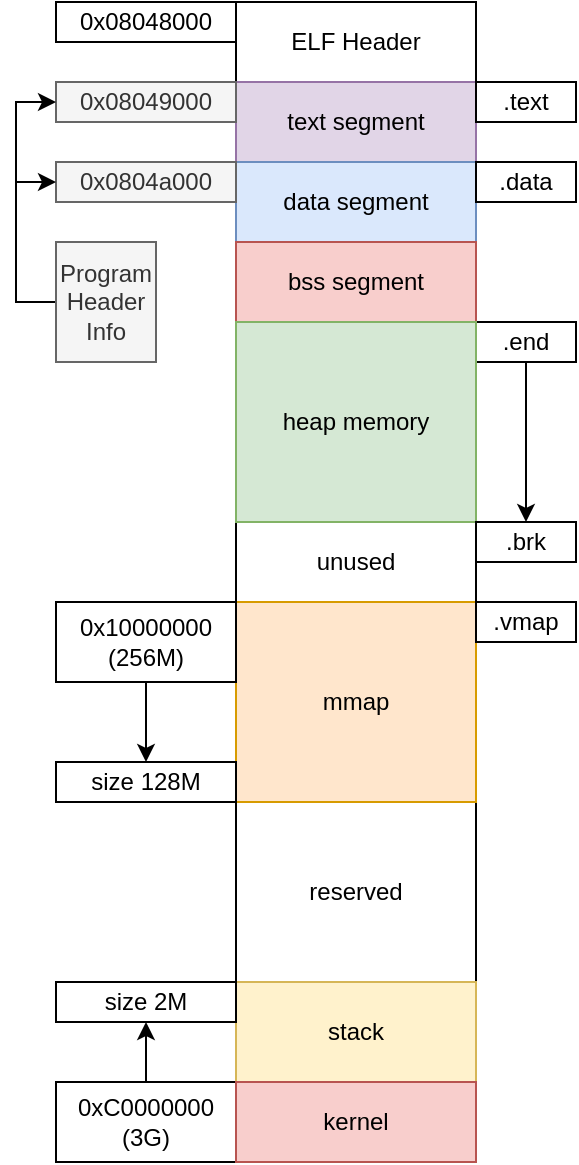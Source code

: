 <mxfile version="25.0.1">
  <diagram name="第 1 页" id="or37fUBgZXqje_kC6tFZ">
    <mxGraphModel dx="1595" dy="303" grid="0" gridSize="10" guides="1" tooltips="1" connect="1" arrows="1" fold="1" page="0" pageScale="1" pageWidth="827" pageHeight="1169" math="0" shadow="0">
      <root>
        <mxCell id="0" />
        <mxCell id="1" parent="0" />
        <mxCell id="Ak3Mdn1xJex_1buuIK5O-12" value="unused" style="rounded=0;whiteSpace=wrap;html=1;" vertex="1" parent="1">
          <mxGeometry x="100" y="670" width="120" height="40" as="geometry" />
        </mxCell>
        <mxCell id="Ak3Mdn1xJex_1buuIK5O-18" value="reserved" style="rounded=0;whiteSpace=wrap;html=1;" vertex="1" parent="1">
          <mxGeometry x="100" y="810" width="120" height="90" as="geometry" />
        </mxCell>
        <mxCell id="Ak3Mdn1xJex_1buuIK5O-1" value="ELF Header" style="rounded=0;whiteSpace=wrap;html=1;" vertex="1" parent="1">
          <mxGeometry x="100" y="410" width="120" height="40" as="geometry" />
        </mxCell>
        <mxCell id="Ak3Mdn1xJex_1buuIK5O-2" value="0x08048000" style="rounded=0;whiteSpace=wrap;html=1;" vertex="1" parent="1">
          <mxGeometry x="10" y="410" width="90" height="20" as="geometry" />
        </mxCell>
        <mxCell id="Ak3Mdn1xJex_1buuIK5O-3" value="text segment" style="rounded=0;whiteSpace=wrap;html=1;fillColor=#e1d5e7;strokeColor=#9673a6;" vertex="1" parent="1">
          <mxGeometry x="100" y="450" width="120" height="40" as="geometry" />
        </mxCell>
        <mxCell id="Ak3Mdn1xJex_1buuIK5O-4" value="0x08049000" style="rounded=0;whiteSpace=wrap;html=1;fillColor=#f5f5f5;fontColor=#333333;strokeColor=#666666;" vertex="1" parent="1">
          <mxGeometry x="10" y="450" width="90" height="20" as="geometry" />
        </mxCell>
        <mxCell id="Ak3Mdn1xJex_1buuIK5O-5" value="data segment" style="rounded=0;whiteSpace=wrap;html=1;fillColor=#dae8fc;strokeColor=#6c8ebf;" vertex="1" parent="1">
          <mxGeometry x="100" y="490" width="120" height="40" as="geometry" />
        </mxCell>
        <mxCell id="Ak3Mdn1xJex_1buuIK5O-6" value="bss segment" style="rounded=0;whiteSpace=wrap;html=1;fillColor=#f8cecc;strokeColor=#b85450;" vertex="1" parent="1">
          <mxGeometry x="100" y="530" width="120" height="40" as="geometry" />
        </mxCell>
        <mxCell id="Ak3Mdn1xJex_1buuIK5O-17" style="edgeStyle=orthogonalEdgeStyle;rounded=0;orthogonalLoop=1;jettySize=auto;html=1;entryX=0.5;entryY=0;entryDx=0;entryDy=0;" edge="1" parent="1" source="Ak3Mdn1xJex_1buuIK5O-7" target="Ak3Mdn1xJex_1buuIK5O-13">
          <mxGeometry relative="1" as="geometry" />
        </mxCell>
        <mxCell id="Ak3Mdn1xJex_1buuIK5O-7" value=".end" style="rounded=0;whiteSpace=wrap;html=1;" vertex="1" parent="1">
          <mxGeometry x="220" y="570" width="50" height="20" as="geometry" />
        </mxCell>
        <mxCell id="Ak3Mdn1xJex_1buuIK5O-8" value=".text" style="rounded=0;whiteSpace=wrap;html=1;" vertex="1" parent="1">
          <mxGeometry x="220" y="450" width="50" height="20" as="geometry" />
        </mxCell>
        <mxCell id="Ak3Mdn1xJex_1buuIK5O-9" value=".data" style="rounded=0;whiteSpace=wrap;html=1;" vertex="1" parent="1">
          <mxGeometry x="220" y="490" width="50" height="20" as="geometry" />
        </mxCell>
        <mxCell id="Ak3Mdn1xJex_1buuIK5O-10" value="heap memory" style="rounded=0;whiteSpace=wrap;html=1;fillColor=#d5e8d4;strokeColor=#82b366;" vertex="1" parent="1">
          <mxGeometry x="100" y="570" width="120" height="100" as="geometry" />
        </mxCell>
        <mxCell id="Ak3Mdn1xJex_1buuIK5O-13" value=".brk" style="rounded=0;whiteSpace=wrap;html=1;" vertex="1" parent="1">
          <mxGeometry x="220" y="670" width="50" height="20" as="geometry" />
        </mxCell>
        <mxCell id="Ak3Mdn1xJex_1buuIK5O-14" value="mmap" style="rounded=0;whiteSpace=wrap;html=1;fillColor=#ffe6cc;strokeColor=#d79b00;" vertex="1" parent="1">
          <mxGeometry x="100" y="710" width="120" height="100" as="geometry" />
        </mxCell>
        <mxCell id="Ak3Mdn1xJex_1buuIK5O-15" value=".vmap" style="rounded=0;whiteSpace=wrap;html=1;" vertex="1" parent="1">
          <mxGeometry x="220" y="710" width="50" height="20" as="geometry" />
        </mxCell>
        <mxCell id="Ak3Mdn1xJex_1buuIK5O-28" style="edgeStyle=orthogonalEdgeStyle;rounded=0;orthogonalLoop=1;jettySize=auto;html=1;entryX=0.5;entryY=0;entryDx=0;entryDy=0;" edge="1" parent="1" source="Ak3Mdn1xJex_1buuIK5O-16" target="Ak3Mdn1xJex_1buuIK5O-27">
          <mxGeometry relative="1" as="geometry" />
        </mxCell>
        <mxCell id="Ak3Mdn1xJex_1buuIK5O-16" value="0x10000000&lt;div&gt;(256M)&lt;/div&gt;" style="rounded=0;whiteSpace=wrap;html=1;" vertex="1" parent="1">
          <mxGeometry x="10" y="710" width="90" height="40" as="geometry" />
        </mxCell>
        <mxCell id="Ak3Mdn1xJex_1buuIK5O-19" value="stack" style="rounded=0;whiteSpace=wrap;html=1;fillColor=#fff2cc;strokeColor=#d6b656;" vertex="1" parent="1">
          <mxGeometry x="100" y="900" width="120" height="50" as="geometry" />
        </mxCell>
        <mxCell id="Ak3Mdn1xJex_1buuIK5O-31" value="" style="edgeStyle=orthogonalEdgeStyle;rounded=0;orthogonalLoop=1;jettySize=auto;html=1;" edge="1" parent="1" source="Ak3Mdn1xJex_1buuIK5O-22" target="Ak3Mdn1xJex_1buuIK5O-26">
          <mxGeometry relative="1" as="geometry" />
        </mxCell>
        <mxCell id="Ak3Mdn1xJex_1buuIK5O-22" value="0xC0000000&lt;div&gt;(3G)&lt;/div&gt;" style="rounded=0;whiteSpace=wrap;html=1;" vertex="1" parent="1">
          <mxGeometry x="10" y="950" width="90" height="40" as="geometry" />
        </mxCell>
        <mxCell id="Ak3Mdn1xJex_1buuIK5O-26" value="size 2M" style="rounded=0;whiteSpace=wrap;html=1;" vertex="1" parent="1">
          <mxGeometry x="10" y="900" width="90" height="20" as="geometry" />
        </mxCell>
        <mxCell id="Ak3Mdn1xJex_1buuIK5O-27" value="size 128M" style="rounded=0;whiteSpace=wrap;html=1;" vertex="1" parent="1">
          <mxGeometry x="10" y="790" width="90" height="20" as="geometry" />
        </mxCell>
        <mxCell id="Ak3Mdn1xJex_1buuIK5O-32" value="kernel" style="rounded=0;whiteSpace=wrap;html=1;fillColor=#f8cecc;strokeColor=#b85450;" vertex="1" parent="1">
          <mxGeometry x="100" y="950" width="120" height="40" as="geometry" />
        </mxCell>
        <mxCell id="Ak3Mdn1xJex_1buuIK5O-34" value="0x0804a000" style="rounded=0;whiteSpace=wrap;html=1;fillColor=#f5f5f5;fontColor=#333333;strokeColor=#666666;" vertex="1" parent="1">
          <mxGeometry x="10" y="490" width="90" height="20" as="geometry" />
        </mxCell>
        <mxCell id="Ak3Mdn1xJex_1buuIK5O-38" style="edgeStyle=orthogonalEdgeStyle;rounded=0;orthogonalLoop=1;jettySize=auto;html=1;entryX=0;entryY=0.5;entryDx=0;entryDy=0;" edge="1" parent="1" source="Ak3Mdn1xJex_1buuIK5O-37" target="Ak3Mdn1xJex_1buuIK5O-4">
          <mxGeometry relative="1" as="geometry">
            <Array as="points">
              <mxPoint x="-10" y="560" />
              <mxPoint x="-10" y="460" />
            </Array>
          </mxGeometry>
        </mxCell>
        <mxCell id="Ak3Mdn1xJex_1buuIK5O-39" style="edgeStyle=orthogonalEdgeStyle;rounded=0;orthogonalLoop=1;jettySize=auto;html=1;entryX=0;entryY=0.5;entryDx=0;entryDy=0;" edge="1" parent="1" source="Ak3Mdn1xJex_1buuIK5O-37" target="Ak3Mdn1xJex_1buuIK5O-34">
          <mxGeometry relative="1" as="geometry">
            <Array as="points">
              <mxPoint x="-10" y="560" />
              <mxPoint x="-10" y="500" />
            </Array>
          </mxGeometry>
        </mxCell>
        <mxCell id="Ak3Mdn1xJex_1buuIK5O-37" value="Program Header&lt;div&gt;Info&lt;/div&gt;" style="rounded=0;whiteSpace=wrap;html=1;fillColor=#f5f5f5;fontColor=#333333;strokeColor=#666666;" vertex="1" parent="1">
          <mxGeometry x="10" y="530" width="50" height="60" as="geometry" />
        </mxCell>
      </root>
    </mxGraphModel>
  </diagram>
</mxfile>
